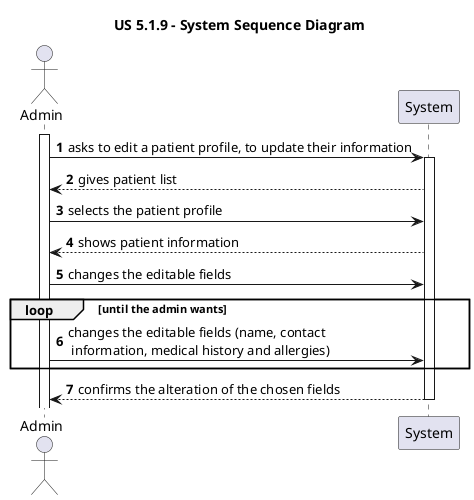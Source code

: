 @startuml
'https://plantuml.com/sequence-diagram

title "US 5.1.9 - System Sequence Diagram"

autonumber

actor Admin as ADM
participant System as SYS

activate ADM

ADM -> SYS : asks to edit a patient profile, to update their information

activate SYS

SYS --> ADM : gives patient list

ADM -> SYS : selects the patient profile

SYS --> ADM : shows patient information

ADM -> SYS : changes the editable fields

loop until the admin wants

ADM -> SYS : changes the editable fields (name, contact\n information, medical history and allergies)

end loop

SYS --> ADM : confirms the alteration of the chosen fields

deactivate SYS


@enduml